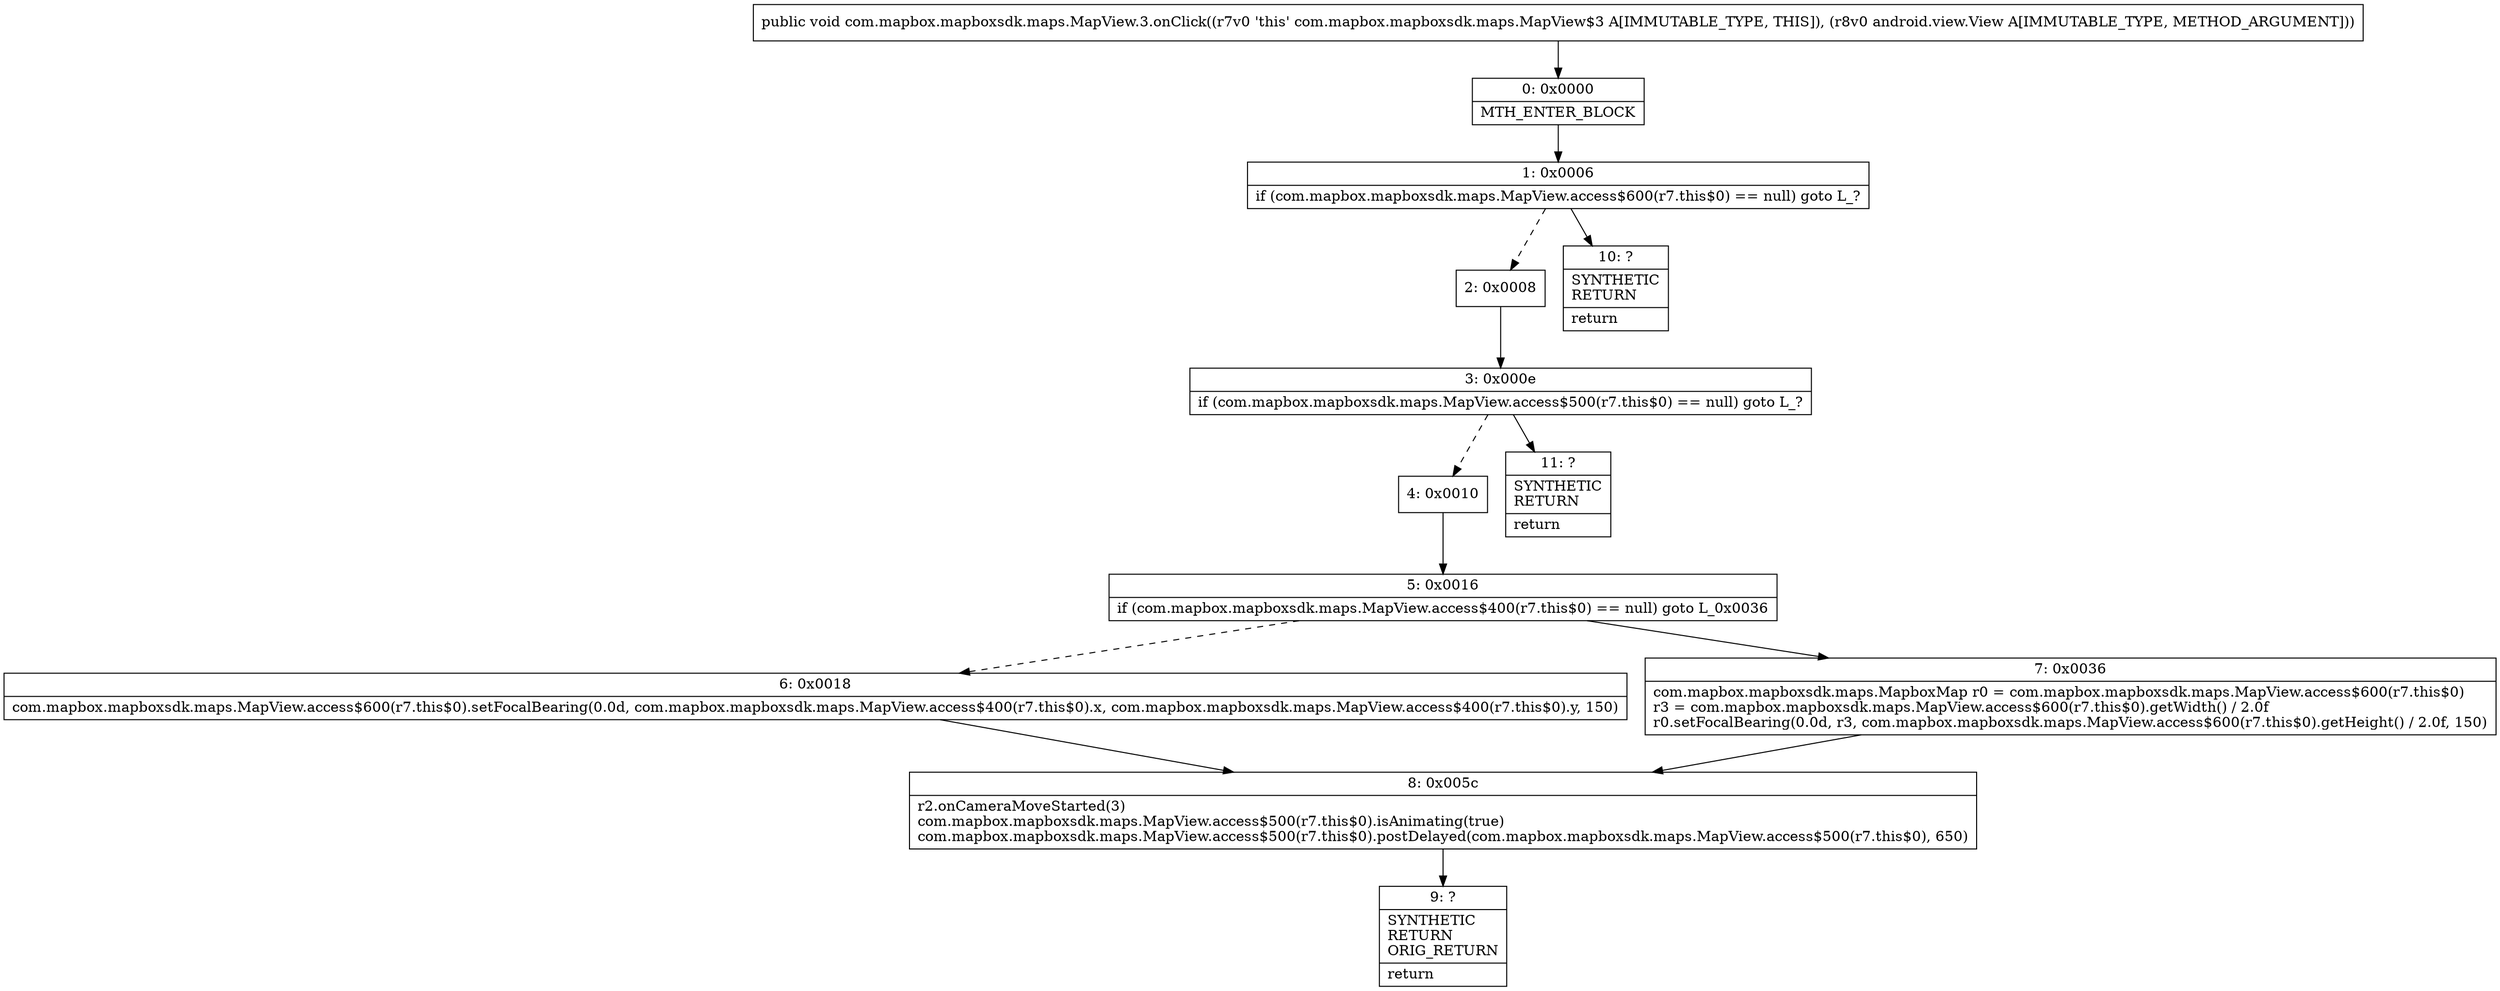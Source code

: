 digraph "CFG forcom.mapbox.mapboxsdk.maps.MapView.3.onClick(Landroid\/view\/View;)V" {
Node_0 [shape=record,label="{0\:\ 0x0000|MTH_ENTER_BLOCK\l}"];
Node_1 [shape=record,label="{1\:\ 0x0006|if (com.mapbox.mapboxsdk.maps.MapView.access$600(r7.this$0) == null) goto L_?\l}"];
Node_2 [shape=record,label="{2\:\ 0x0008}"];
Node_3 [shape=record,label="{3\:\ 0x000e|if (com.mapbox.mapboxsdk.maps.MapView.access$500(r7.this$0) == null) goto L_?\l}"];
Node_4 [shape=record,label="{4\:\ 0x0010}"];
Node_5 [shape=record,label="{5\:\ 0x0016|if (com.mapbox.mapboxsdk.maps.MapView.access$400(r7.this$0) == null) goto L_0x0036\l}"];
Node_6 [shape=record,label="{6\:\ 0x0018|com.mapbox.mapboxsdk.maps.MapView.access$600(r7.this$0).setFocalBearing(0.0d, com.mapbox.mapboxsdk.maps.MapView.access$400(r7.this$0).x, com.mapbox.mapboxsdk.maps.MapView.access$400(r7.this$0).y, 150)\l}"];
Node_7 [shape=record,label="{7\:\ 0x0036|com.mapbox.mapboxsdk.maps.MapboxMap r0 = com.mapbox.mapboxsdk.maps.MapView.access$600(r7.this$0)\lr3 = com.mapbox.mapboxsdk.maps.MapView.access$600(r7.this$0).getWidth() \/ 2.0f\lr0.setFocalBearing(0.0d, r3, com.mapbox.mapboxsdk.maps.MapView.access$600(r7.this$0).getHeight() \/ 2.0f, 150)\l}"];
Node_8 [shape=record,label="{8\:\ 0x005c|r2.onCameraMoveStarted(3)\lcom.mapbox.mapboxsdk.maps.MapView.access$500(r7.this$0).isAnimating(true)\lcom.mapbox.mapboxsdk.maps.MapView.access$500(r7.this$0).postDelayed(com.mapbox.mapboxsdk.maps.MapView.access$500(r7.this$0), 650)\l}"];
Node_9 [shape=record,label="{9\:\ ?|SYNTHETIC\lRETURN\lORIG_RETURN\l|return\l}"];
Node_10 [shape=record,label="{10\:\ ?|SYNTHETIC\lRETURN\l|return\l}"];
Node_11 [shape=record,label="{11\:\ ?|SYNTHETIC\lRETURN\l|return\l}"];
MethodNode[shape=record,label="{public void com.mapbox.mapboxsdk.maps.MapView.3.onClick((r7v0 'this' com.mapbox.mapboxsdk.maps.MapView$3 A[IMMUTABLE_TYPE, THIS]), (r8v0 android.view.View A[IMMUTABLE_TYPE, METHOD_ARGUMENT])) }"];
MethodNode -> Node_0;
Node_0 -> Node_1;
Node_1 -> Node_2[style=dashed];
Node_1 -> Node_10;
Node_2 -> Node_3;
Node_3 -> Node_4[style=dashed];
Node_3 -> Node_11;
Node_4 -> Node_5;
Node_5 -> Node_6[style=dashed];
Node_5 -> Node_7;
Node_6 -> Node_8;
Node_7 -> Node_8;
Node_8 -> Node_9;
}

